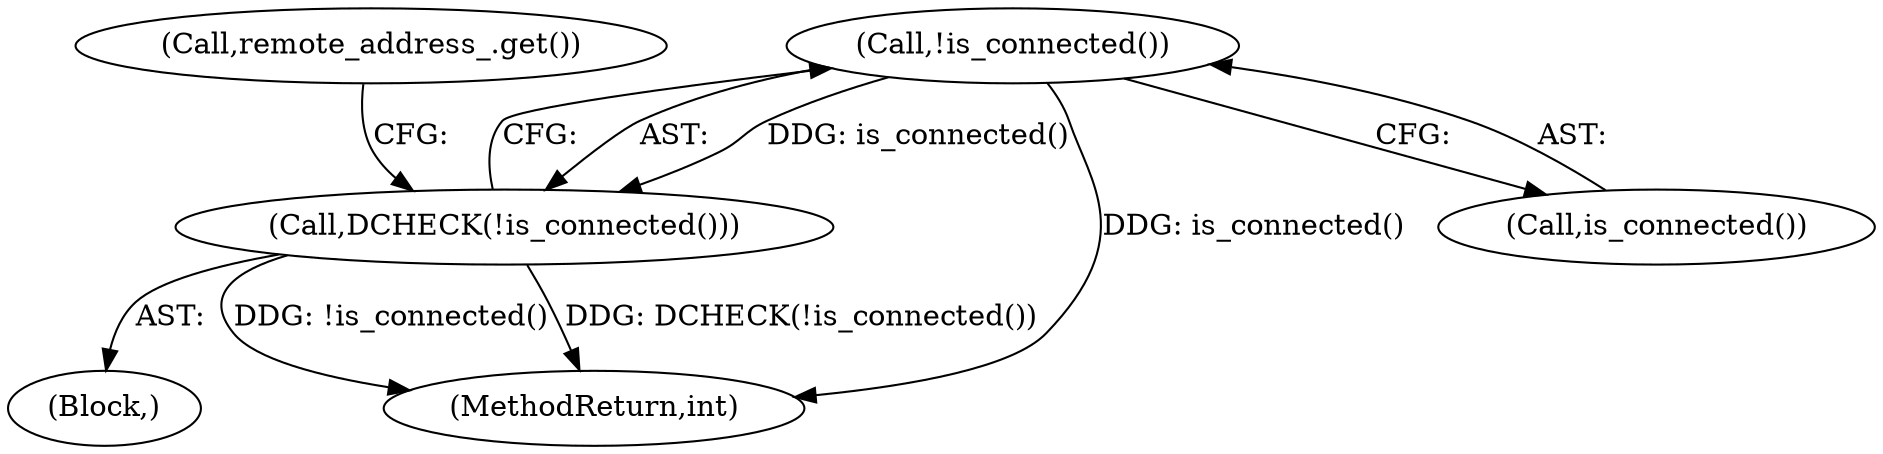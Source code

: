 digraph "0_Chrome_e68fafe04d29810cebe8d25554863b0cae4c1356_2@API" {
"1000104" [label="(Call,!is_connected())"];
"1000103" [label="(Call,DCHECK(!is_connected()))"];
"1000102" [label="(Block,)"];
"1000108" [label="(Call,remote_address_.get())"];
"1000104" [label="(Call,!is_connected())"];
"1000103" [label="(Call,DCHECK(!is_connected()))"];
"1000196" [label="(MethodReturn,int)"];
"1000105" [label="(Call,is_connected())"];
"1000104" -> "1000103"  [label="AST: "];
"1000104" -> "1000105"  [label="CFG: "];
"1000105" -> "1000104"  [label="AST: "];
"1000103" -> "1000104"  [label="CFG: "];
"1000104" -> "1000196"  [label="DDG: is_connected()"];
"1000104" -> "1000103"  [label="DDG: is_connected()"];
"1000103" -> "1000102"  [label="AST: "];
"1000108" -> "1000103"  [label="CFG: "];
"1000103" -> "1000196"  [label="DDG: !is_connected()"];
"1000103" -> "1000196"  [label="DDG: DCHECK(!is_connected())"];
}
